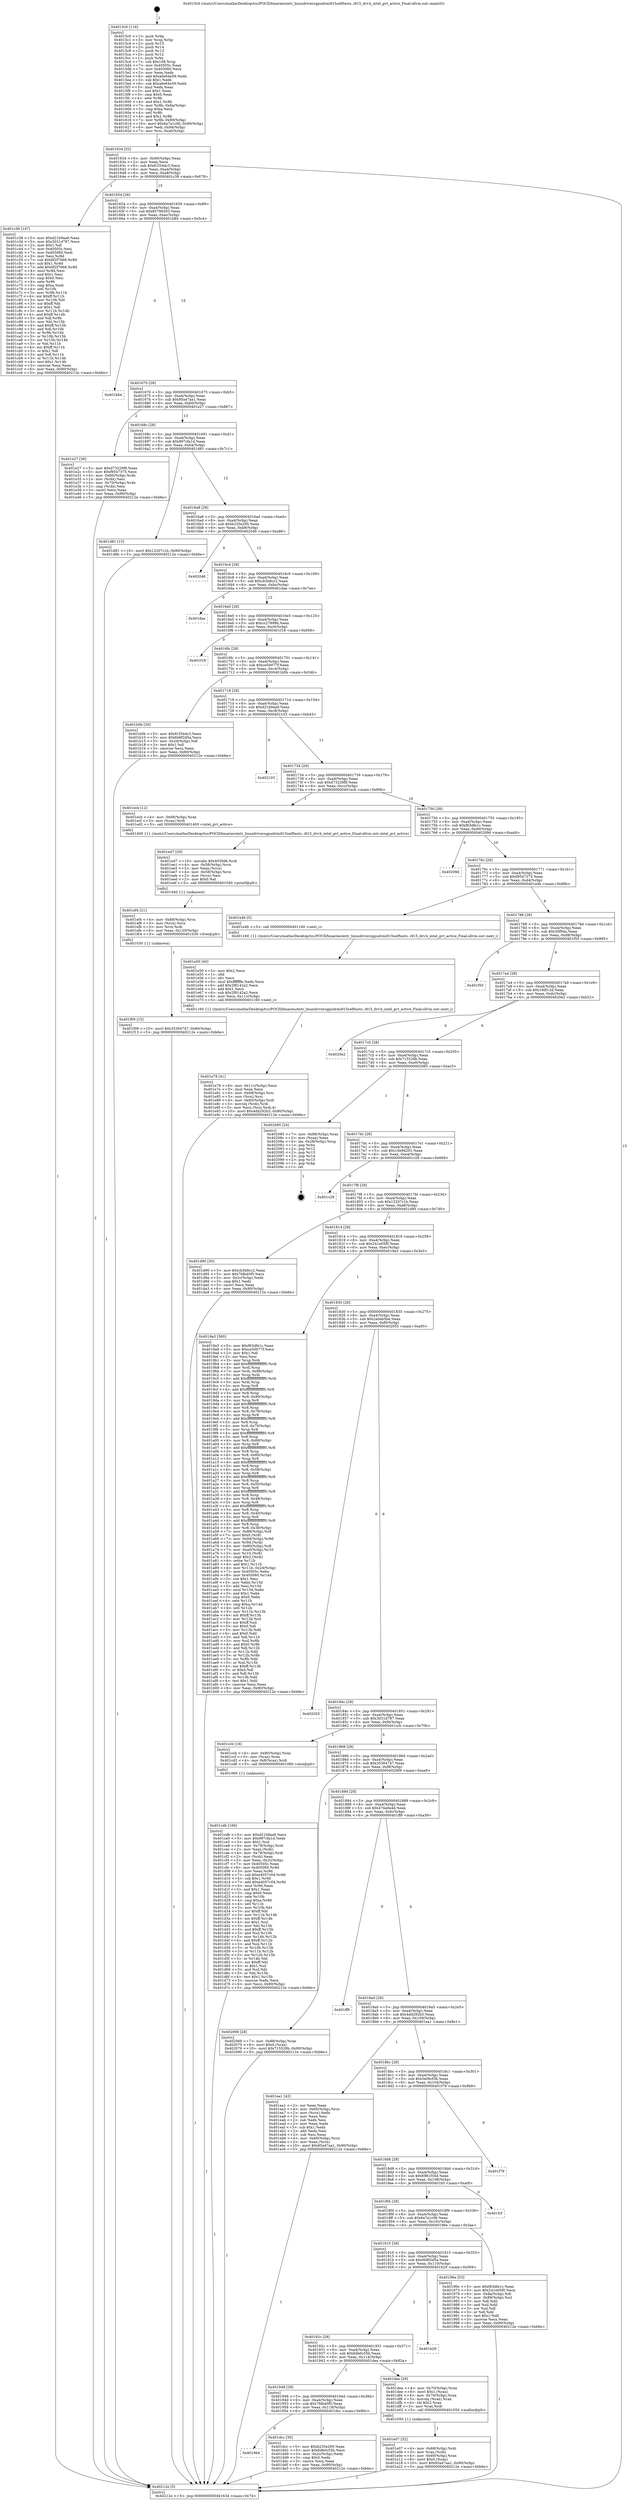 digraph "0x4015c0" {
  label = "0x4015c0 (/mnt/c/Users/mathe/Desktop/tcc/POCII/binaries/extr_linuxdriversgpudrmi915selftests..i915_drv.h_intel_gvt_active_Final-ollvm.out::main(0))"
  labelloc = "t"
  node[shape=record]

  Entry [label="",width=0.3,height=0.3,shape=circle,fillcolor=black,style=filled]
  "0x401634" [label="{
     0x401634 [32]\l
     | [instrs]\l
     &nbsp;&nbsp;0x401634 \<+6\>: mov -0x90(%rbp),%eax\l
     &nbsp;&nbsp;0x40163a \<+2\>: mov %eax,%ecx\l
     &nbsp;&nbsp;0x40163c \<+6\>: sub $0x81f34dc3,%ecx\l
     &nbsp;&nbsp;0x401642 \<+6\>: mov %eax,-0xa4(%rbp)\l
     &nbsp;&nbsp;0x401648 \<+6\>: mov %ecx,-0xa8(%rbp)\l
     &nbsp;&nbsp;0x40164e \<+6\>: je 0000000000401c38 \<main+0x678\>\l
  }"]
  "0x401c38" [label="{
     0x401c38 [147]\l
     | [instrs]\l
     &nbsp;&nbsp;0x401c38 \<+5\>: mov $0xd21b9aa9,%eax\l
     &nbsp;&nbsp;0x401c3d \<+5\>: mov $0x3031d787,%ecx\l
     &nbsp;&nbsp;0x401c42 \<+2\>: mov $0x1,%dl\l
     &nbsp;&nbsp;0x401c44 \<+7\>: mov 0x40505c,%esi\l
     &nbsp;&nbsp;0x401c4b \<+7\>: mov 0x405060,%edi\l
     &nbsp;&nbsp;0x401c52 \<+3\>: mov %esi,%r8d\l
     &nbsp;&nbsp;0x401c55 \<+7\>: sub $0x6f2f7668,%r8d\l
     &nbsp;&nbsp;0x401c5c \<+4\>: sub $0x1,%r8d\l
     &nbsp;&nbsp;0x401c60 \<+7\>: add $0x6f2f7668,%r8d\l
     &nbsp;&nbsp;0x401c67 \<+4\>: imul %r8d,%esi\l
     &nbsp;&nbsp;0x401c6b \<+3\>: and $0x1,%esi\l
     &nbsp;&nbsp;0x401c6e \<+3\>: cmp $0x0,%esi\l
     &nbsp;&nbsp;0x401c71 \<+4\>: sete %r9b\l
     &nbsp;&nbsp;0x401c75 \<+3\>: cmp $0xa,%edi\l
     &nbsp;&nbsp;0x401c78 \<+4\>: setl %r10b\l
     &nbsp;&nbsp;0x401c7c \<+3\>: mov %r9b,%r11b\l
     &nbsp;&nbsp;0x401c7f \<+4\>: xor $0xff,%r11b\l
     &nbsp;&nbsp;0x401c83 \<+3\>: mov %r10b,%bl\l
     &nbsp;&nbsp;0x401c86 \<+3\>: xor $0xff,%bl\l
     &nbsp;&nbsp;0x401c89 \<+3\>: xor $0x1,%dl\l
     &nbsp;&nbsp;0x401c8c \<+3\>: mov %r11b,%r14b\l
     &nbsp;&nbsp;0x401c8f \<+4\>: and $0xff,%r14b\l
     &nbsp;&nbsp;0x401c93 \<+3\>: and %dl,%r9b\l
     &nbsp;&nbsp;0x401c96 \<+3\>: mov %bl,%r15b\l
     &nbsp;&nbsp;0x401c99 \<+4\>: and $0xff,%r15b\l
     &nbsp;&nbsp;0x401c9d \<+3\>: and %dl,%r10b\l
     &nbsp;&nbsp;0x401ca0 \<+3\>: or %r9b,%r14b\l
     &nbsp;&nbsp;0x401ca3 \<+3\>: or %r10b,%r15b\l
     &nbsp;&nbsp;0x401ca6 \<+3\>: xor %r15b,%r14b\l
     &nbsp;&nbsp;0x401ca9 \<+3\>: or %bl,%r11b\l
     &nbsp;&nbsp;0x401cac \<+4\>: xor $0xff,%r11b\l
     &nbsp;&nbsp;0x401cb0 \<+3\>: or $0x1,%dl\l
     &nbsp;&nbsp;0x401cb3 \<+3\>: and %dl,%r11b\l
     &nbsp;&nbsp;0x401cb6 \<+3\>: or %r11b,%r14b\l
     &nbsp;&nbsp;0x401cb9 \<+4\>: test $0x1,%r14b\l
     &nbsp;&nbsp;0x401cbd \<+3\>: cmovne %ecx,%eax\l
     &nbsp;&nbsp;0x401cc0 \<+6\>: mov %eax,-0x90(%rbp)\l
     &nbsp;&nbsp;0x401cc6 \<+5\>: jmp 000000000040212e \<main+0xb6e\>\l
  }"]
  "0x401654" [label="{
     0x401654 [28]\l
     | [instrs]\l
     &nbsp;&nbsp;0x401654 \<+5\>: jmp 0000000000401659 \<main+0x99\>\l
     &nbsp;&nbsp;0x401659 \<+6\>: mov -0xa4(%rbp),%eax\l
     &nbsp;&nbsp;0x40165f \<+5\>: sub $0x85799303,%eax\l
     &nbsp;&nbsp;0x401664 \<+6\>: mov %eax,-0xac(%rbp)\l
     &nbsp;&nbsp;0x40166a \<+6\>: je 0000000000401b84 \<main+0x5c4\>\l
  }"]
  Exit [label="",width=0.3,height=0.3,shape=circle,fillcolor=black,style=filled,peripheries=2]
  "0x401b84" [label="{
     0x401b84\l
  }", style=dashed]
  "0x401670" [label="{
     0x401670 [28]\l
     | [instrs]\l
     &nbsp;&nbsp;0x401670 \<+5\>: jmp 0000000000401675 \<main+0xb5\>\l
     &nbsp;&nbsp;0x401675 \<+6\>: mov -0xa4(%rbp),%eax\l
     &nbsp;&nbsp;0x40167b \<+5\>: sub $0x95a47aa1,%eax\l
     &nbsp;&nbsp;0x401680 \<+6\>: mov %eax,-0xb0(%rbp)\l
     &nbsp;&nbsp;0x401686 \<+6\>: je 0000000000401e27 \<main+0x867\>\l
  }"]
  "0x401f09" [label="{
     0x401f09 [15]\l
     | [instrs]\l
     &nbsp;&nbsp;0x401f09 \<+10\>: movl $0x35364747,-0x90(%rbp)\l
     &nbsp;&nbsp;0x401f13 \<+5\>: jmp 000000000040212e \<main+0xb6e\>\l
  }"]
  "0x401e27" [label="{
     0x401e27 [36]\l
     | [instrs]\l
     &nbsp;&nbsp;0x401e27 \<+5\>: mov $0xd73229f8,%eax\l
     &nbsp;&nbsp;0x401e2c \<+5\>: mov $0xf9547375,%ecx\l
     &nbsp;&nbsp;0x401e31 \<+4\>: mov -0x60(%rbp),%rdx\l
     &nbsp;&nbsp;0x401e35 \<+2\>: mov (%rdx),%esi\l
     &nbsp;&nbsp;0x401e37 \<+4\>: mov -0x70(%rbp),%rdx\l
     &nbsp;&nbsp;0x401e3b \<+2\>: cmp (%rdx),%esi\l
     &nbsp;&nbsp;0x401e3d \<+3\>: cmovl %ecx,%eax\l
     &nbsp;&nbsp;0x401e40 \<+6\>: mov %eax,-0x90(%rbp)\l
     &nbsp;&nbsp;0x401e46 \<+5\>: jmp 000000000040212e \<main+0xb6e\>\l
  }"]
  "0x40168c" [label="{
     0x40168c [28]\l
     | [instrs]\l
     &nbsp;&nbsp;0x40168c \<+5\>: jmp 0000000000401691 \<main+0xd1\>\l
     &nbsp;&nbsp;0x401691 \<+6\>: mov -0xa4(%rbp),%eax\l
     &nbsp;&nbsp;0x401697 \<+5\>: sub $0x997cfa1d,%eax\l
     &nbsp;&nbsp;0x40169c \<+6\>: mov %eax,-0xb4(%rbp)\l
     &nbsp;&nbsp;0x4016a2 \<+6\>: je 0000000000401d81 \<main+0x7c1\>\l
  }"]
  "0x401ef4" [label="{
     0x401ef4 [21]\l
     | [instrs]\l
     &nbsp;&nbsp;0x401ef4 \<+4\>: mov -0x68(%rbp),%rcx\l
     &nbsp;&nbsp;0x401ef8 \<+3\>: mov (%rcx),%rcx\l
     &nbsp;&nbsp;0x401efb \<+3\>: mov %rcx,%rdi\l
     &nbsp;&nbsp;0x401efe \<+6\>: mov %eax,-0x120(%rbp)\l
     &nbsp;&nbsp;0x401f04 \<+5\>: call 0000000000401030 \<free@plt\>\l
     | [calls]\l
     &nbsp;&nbsp;0x401030 \{1\} (unknown)\l
  }"]
  "0x401d81" [label="{
     0x401d81 [15]\l
     | [instrs]\l
     &nbsp;&nbsp;0x401d81 \<+10\>: movl $0x12207c1b,-0x90(%rbp)\l
     &nbsp;&nbsp;0x401d8b \<+5\>: jmp 000000000040212e \<main+0xb6e\>\l
  }"]
  "0x4016a8" [label="{
     0x4016a8 [28]\l
     | [instrs]\l
     &nbsp;&nbsp;0x4016a8 \<+5\>: jmp 00000000004016ad \<main+0xed\>\l
     &nbsp;&nbsp;0x4016ad \<+6\>: mov -0xa4(%rbp),%eax\l
     &nbsp;&nbsp;0x4016b3 \<+5\>: sub $0xb235e295,%eax\l
     &nbsp;&nbsp;0x4016b8 \<+6\>: mov %eax,-0xb8(%rbp)\l
     &nbsp;&nbsp;0x4016be \<+6\>: je 0000000000402046 \<main+0xa86\>\l
  }"]
  "0x401ed7" [label="{
     0x401ed7 [29]\l
     | [instrs]\l
     &nbsp;&nbsp;0x401ed7 \<+10\>: movabs $0x4030d6,%rdi\l
     &nbsp;&nbsp;0x401ee1 \<+4\>: mov -0x58(%rbp),%rcx\l
     &nbsp;&nbsp;0x401ee5 \<+2\>: mov %eax,(%rcx)\l
     &nbsp;&nbsp;0x401ee7 \<+4\>: mov -0x58(%rbp),%rcx\l
     &nbsp;&nbsp;0x401eeb \<+2\>: mov (%rcx),%esi\l
     &nbsp;&nbsp;0x401eed \<+2\>: mov $0x0,%al\l
     &nbsp;&nbsp;0x401eef \<+5\>: call 0000000000401040 \<printf@plt\>\l
     | [calls]\l
     &nbsp;&nbsp;0x401040 \{1\} (unknown)\l
  }"]
  "0x402046" [label="{
     0x402046\l
  }", style=dashed]
  "0x4016c4" [label="{
     0x4016c4 [28]\l
     | [instrs]\l
     &nbsp;&nbsp;0x4016c4 \<+5\>: jmp 00000000004016c9 \<main+0x109\>\l
     &nbsp;&nbsp;0x4016c9 \<+6\>: mov -0xa4(%rbp),%eax\l
     &nbsp;&nbsp;0x4016cf \<+5\>: sub $0xcb3b8cc2,%eax\l
     &nbsp;&nbsp;0x4016d4 \<+6\>: mov %eax,-0xbc(%rbp)\l
     &nbsp;&nbsp;0x4016da \<+6\>: je 0000000000401dae \<main+0x7ee\>\l
  }"]
  "0x401e78" [label="{
     0x401e78 [41]\l
     | [instrs]\l
     &nbsp;&nbsp;0x401e78 \<+6\>: mov -0x11c(%rbp),%ecx\l
     &nbsp;&nbsp;0x401e7e \<+3\>: imul %eax,%ecx\l
     &nbsp;&nbsp;0x401e81 \<+4\>: mov -0x68(%rbp),%rsi\l
     &nbsp;&nbsp;0x401e85 \<+3\>: mov (%rsi),%rsi\l
     &nbsp;&nbsp;0x401e88 \<+4\>: mov -0x60(%rbp),%rdi\l
     &nbsp;&nbsp;0x401e8c \<+3\>: movslq (%rdi),%rdi\l
     &nbsp;&nbsp;0x401e8f \<+3\>: mov %ecx,(%rsi,%rdi,4)\l
     &nbsp;&nbsp;0x401e92 \<+10\>: movl $0x4dd292b3,-0x90(%rbp)\l
     &nbsp;&nbsp;0x401e9c \<+5\>: jmp 000000000040212e \<main+0xb6e\>\l
  }"]
  "0x401dae" [label="{
     0x401dae\l
  }", style=dashed]
  "0x4016e0" [label="{
     0x4016e0 [28]\l
     | [instrs]\l
     &nbsp;&nbsp;0x4016e0 \<+5\>: jmp 00000000004016e5 \<main+0x125\>\l
     &nbsp;&nbsp;0x4016e5 \<+6\>: mov -0xa4(%rbp),%eax\l
     &nbsp;&nbsp;0x4016eb \<+5\>: sub $0xcc27899b,%eax\l
     &nbsp;&nbsp;0x4016f0 \<+6\>: mov %eax,-0xc0(%rbp)\l
     &nbsp;&nbsp;0x4016f6 \<+6\>: je 0000000000401f18 \<main+0x958\>\l
  }"]
  "0x401e50" [label="{
     0x401e50 [40]\l
     | [instrs]\l
     &nbsp;&nbsp;0x401e50 \<+5\>: mov $0x2,%ecx\l
     &nbsp;&nbsp;0x401e55 \<+1\>: cltd\l
     &nbsp;&nbsp;0x401e56 \<+2\>: idiv %ecx\l
     &nbsp;&nbsp;0x401e58 \<+6\>: imul $0xfffffffe,%edx,%ecx\l
     &nbsp;&nbsp;0x401e5e \<+6\>: add $0x2f8142a2,%ecx\l
     &nbsp;&nbsp;0x401e64 \<+3\>: add $0x1,%ecx\l
     &nbsp;&nbsp;0x401e67 \<+6\>: sub $0x2f8142a2,%ecx\l
     &nbsp;&nbsp;0x401e6d \<+6\>: mov %ecx,-0x11c(%rbp)\l
     &nbsp;&nbsp;0x401e73 \<+5\>: call 0000000000401160 \<next_i\>\l
     | [calls]\l
     &nbsp;&nbsp;0x401160 \{1\} (/mnt/c/Users/mathe/Desktop/tcc/POCII/binaries/extr_linuxdriversgpudrmi915selftests..i915_drv.h_intel_gvt_active_Final-ollvm.out::next_i)\l
  }"]
  "0x401f18" [label="{
     0x401f18\l
  }", style=dashed]
  "0x4016fc" [label="{
     0x4016fc [28]\l
     | [instrs]\l
     &nbsp;&nbsp;0x4016fc \<+5\>: jmp 0000000000401701 \<main+0x141\>\l
     &nbsp;&nbsp;0x401701 \<+6\>: mov -0xa4(%rbp),%eax\l
     &nbsp;&nbsp;0x401707 \<+5\>: sub $0xce50077f,%eax\l
     &nbsp;&nbsp;0x40170c \<+6\>: mov %eax,-0xc4(%rbp)\l
     &nbsp;&nbsp;0x401712 \<+6\>: je 0000000000401b0b \<main+0x54b\>\l
  }"]
  "0x401e07" [label="{
     0x401e07 [32]\l
     | [instrs]\l
     &nbsp;&nbsp;0x401e07 \<+4\>: mov -0x68(%rbp),%rdi\l
     &nbsp;&nbsp;0x401e0b \<+3\>: mov %rax,(%rdi)\l
     &nbsp;&nbsp;0x401e0e \<+4\>: mov -0x60(%rbp),%rax\l
     &nbsp;&nbsp;0x401e12 \<+6\>: movl $0x0,(%rax)\l
     &nbsp;&nbsp;0x401e18 \<+10\>: movl $0x95a47aa1,-0x90(%rbp)\l
     &nbsp;&nbsp;0x401e22 \<+5\>: jmp 000000000040212e \<main+0xb6e\>\l
  }"]
  "0x401b0b" [label="{
     0x401b0b [30]\l
     | [instrs]\l
     &nbsp;&nbsp;0x401b0b \<+5\>: mov $0x81f34dc3,%eax\l
     &nbsp;&nbsp;0x401b10 \<+5\>: mov $0x6b8f2d5a,%ecx\l
     &nbsp;&nbsp;0x401b15 \<+3\>: mov -0x2d(%rbp),%dl\l
     &nbsp;&nbsp;0x401b18 \<+3\>: test $0x1,%dl\l
     &nbsp;&nbsp;0x401b1b \<+3\>: cmovne %ecx,%eax\l
     &nbsp;&nbsp;0x401b1e \<+6\>: mov %eax,-0x90(%rbp)\l
     &nbsp;&nbsp;0x401b24 \<+5\>: jmp 000000000040212e \<main+0xb6e\>\l
  }"]
  "0x401718" [label="{
     0x401718 [28]\l
     | [instrs]\l
     &nbsp;&nbsp;0x401718 \<+5\>: jmp 000000000040171d \<main+0x15d\>\l
     &nbsp;&nbsp;0x40171d \<+6\>: mov -0xa4(%rbp),%eax\l
     &nbsp;&nbsp;0x401723 \<+5\>: sub $0xd21b9aa9,%eax\l
     &nbsp;&nbsp;0x401728 \<+6\>: mov %eax,-0xc8(%rbp)\l
     &nbsp;&nbsp;0x40172e \<+6\>: je 0000000000402103 \<main+0xb43\>\l
  }"]
  "0x401964" [label="{
     0x401964\l
  }", style=dashed]
  "0x402103" [label="{
     0x402103\l
  }", style=dashed]
  "0x401734" [label="{
     0x401734 [28]\l
     | [instrs]\l
     &nbsp;&nbsp;0x401734 \<+5\>: jmp 0000000000401739 \<main+0x179\>\l
     &nbsp;&nbsp;0x401739 \<+6\>: mov -0xa4(%rbp),%eax\l
     &nbsp;&nbsp;0x40173f \<+5\>: sub $0xd73229f8,%eax\l
     &nbsp;&nbsp;0x401744 \<+6\>: mov %eax,-0xcc(%rbp)\l
     &nbsp;&nbsp;0x40174a \<+6\>: je 0000000000401ecb \<main+0x90b\>\l
  }"]
  "0x401dcc" [label="{
     0x401dcc [30]\l
     | [instrs]\l
     &nbsp;&nbsp;0x401dcc \<+5\>: mov $0xb235e295,%eax\l
     &nbsp;&nbsp;0x401dd1 \<+5\>: mov $0x6db0c55b,%ecx\l
     &nbsp;&nbsp;0x401dd6 \<+3\>: mov -0x2c(%rbp),%edx\l
     &nbsp;&nbsp;0x401dd9 \<+3\>: cmp $0x0,%edx\l
     &nbsp;&nbsp;0x401ddc \<+3\>: cmove %ecx,%eax\l
     &nbsp;&nbsp;0x401ddf \<+6\>: mov %eax,-0x90(%rbp)\l
     &nbsp;&nbsp;0x401de5 \<+5\>: jmp 000000000040212e \<main+0xb6e\>\l
  }"]
  "0x401ecb" [label="{
     0x401ecb [12]\l
     | [instrs]\l
     &nbsp;&nbsp;0x401ecb \<+4\>: mov -0x68(%rbp),%rax\l
     &nbsp;&nbsp;0x401ecf \<+3\>: mov (%rax),%rdi\l
     &nbsp;&nbsp;0x401ed2 \<+5\>: call 0000000000401400 \<intel_gvt_active\>\l
     | [calls]\l
     &nbsp;&nbsp;0x401400 \{1\} (/mnt/c/Users/mathe/Desktop/tcc/POCII/binaries/extr_linuxdriversgpudrmi915selftests..i915_drv.h_intel_gvt_active_Final-ollvm.out::intel_gvt_active)\l
  }"]
  "0x401750" [label="{
     0x401750 [28]\l
     | [instrs]\l
     &nbsp;&nbsp;0x401750 \<+5\>: jmp 0000000000401755 \<main+0x195\>\l
     &nbsp;&nbsp;0x401755 \<+6\>: mov -0xa4(%rbp),%eax\l
     &nbsp;&nbsp;0x40175b \<+5\>: sub $0xf63dfe1c,%eax\l
     &nbsp;&nbsp;0x401760 \<+6\>: mov %eax,-0xd0(%rbp)\l
     &nbsp;&nbsp;0x401766 \<+6\>: je 000000000040209d \<main+0xadd\>\l
  }"]
  "0x401948" [label="{
     0x401948 [28]\l
     | [instrs]\l
     &nbsp;&nbsp;0x401948 \<+5\>: jmp 000000000040194d \<main+0x38d\>\l
     &nbsp;&nbsp;0x40194d \<+6\>: mov -0xa4(%rbp),%eax\l
     &nbsp;&nbsp;0x401953 \<+5\>: sub $0x7fdb40f5,%eax\l
     &nbsp;&nbsp;0x401958 \<+6\>: mov %eax,-0x118(%rbp)\l
     &nbsp;&nbsp;0x40195e \<+6\>: je 0000000000401dcc \<main+0x80c\>\l
  }"]
  "0x40209d" [label="{
     0x40209d\l
  }", style=dashed]
  "0x40176c" [label="{
     0x40176c [28]\l
     | [instrs]\l
     &nbsp;&nbsp;0x40176c \<+5\>: jmp 0000000000401771 \<main+0x1b1\>\l
     &nbsp;&nbsp;0x401771 \<+6\>: mov -0xa4(%rbp),%eax\l
     &nbsp;&nbsp;0x401777 \<+5\>: sub $0xf9547375,%eax\l
     &nbsp;&nbsp;0x40177c \<+6\>: mov %eax,-0xd4(%rbp)\l
     &nbsp;&nbsp;0x401782 \<+6\>: je 0000000000401e4b \<main+0x88b\>\l
  }"]
  "0x401dea" [label="{
     0x401dea [29]\l
     | [instrs]\l
     &nbsp;&nbsp;0x401dea \<+4\>: mov -0x70(%rbp),%rax\l
     &nbsp;&nbsp;0x401dee \<+6\>: movl $0x1,(%rax)\l
     &nbsp;&nbsp;0x401df4 \<+4\>: mov -0x70(%rbp),%rax\l
     &nbsp;&nbsp;0x401df8 \<+3\>: movslq (%rax),%rax\l
     &nbsp;&nbsp;0x401dfb \<+4\>: shl $0x2,%rax\l
     &nbsp;&nbsp;0x401dff \<+3\>: mov %rax,%rdi\l
     &nbsp;&nbsp;0x401e02 \<+5\>: call 0000000000401050 \<malloc@plt\>\l
     | [calls]\l
     &nbsp;&nbsp;0x401050 \{1\} (unknown)\l
  }"]
  "0x401e4b" [label="{
     0x401e4b [5]\l
     | [instrs]\l
     &nbsp;&nbsp;0x401e4b \<+5\>: call 0000000000401160 \<next_i\>\l
     | [calls]\l
     &nbsp;&nbsp;0x401160 \{1\} (/mnt/c/Users/mathe/Desktop/tcc/POCII/binaries/extr_linuxdriversgpudrmi915selftests..i915_drv.h_intel_gvt_active_Final-ollvm.out::next_i)\l
  }"]
  "0x401788" [label="{
     0x401788 [28]\l
     | [instrs]\l
     &nbsp;&nbsp;0x401788 \<+5\>: jmp 000000000040178d \<main+0x1cd\>\l
     &nbsp;&nbsp;0x40178d \<+6\>: mov -0xa4(%rbp),%eax\l
     &nbsp;&nbsp;0x401793 \<+5\>: sub $0x30f94a,%eax\l
     &nbsp;&nbsp;0x401798 \<+6\>: mov %eax,-0xd8(%rbp)\l
     &nbsp;&nbsp;0x40179e \<+6\>: je 0000000000401f55 \<main+0x995\>\l
  }"]
  "0x40192c" [label="{
     0x40192c [28]\l
     | [instrs]\l
     &nbsp;&nbsp;0x40192c \<+5\>: jmp 0000000000401931 \<main+0x371\>\l
     &nbsp;&nbsp;0x401931 \<+6\>: mov -0xa4(%rbp),%eax\l
     &nbsp;&nbsp;0x401937 \<+5\>: sub $0x6db0c55b,%eax\l
     &nbsp;&nbsp;0x40193c \<+6\>: mov %eax,-0x114(%rbp)\l
     &nbsp;&nbsp;0x401942 \<+6\>: je 0000000000401dea \<main+0x82a\>\l
  }"]
  "0x401f55" [label="{
     0x401f55\l
  }", style=dashed]
  "0x4017a4" [label="{
     0x4017a4 [28]\l
     | [instrs]\l
     &nbsp;&nbsp;0x4017a4 \<+5\>: jmp 00000000004017a9 \<main+0x1e9\>\l
     &nbsp;&nbsp;0x4017a9 \<+6\>: mov -0xa4(%rbp),%eax\l
     &nbsp;&nbsp;0x4017af \<+5\>: sub $0x19df12d,%eax\l
     &nbsp;&nbsp;0x4017b4 \<+6\>: mov %eax,-0xdc(%rbp)\l
     &nbsp;&nbsp;0x4017ba \<+6\>: je 00000000004020e2 \<main+0xb22\>\l
  }"]
  "0x401b29" [label="{
     0x401b29\l
  }", style=dashed]
  "0x4020e2" [label="{
     0x4020e2\l
  }", style=dashed]
  "0x4017c0" [label="{
     0x4017c0 [28]\l
     | [instrs]\l
     &nbsp;&nbsp;0x4017c0 \<+5\>: jmp 00000000004017c5 \<main+0x205\>\l
     &nbsp;&nbsp;0x4017c5 \<+6\>: mov -0xa4(%rbp),%eax\l
     &nbsp;&nbsp;0x4017cb \<+5\>: sub $0x715528b,%eax\l
     &nbsp;&nbsp;0x4017d0 \<+6\>: mov %eax,-0xe0(%rbp)\l
     &nbsp;&nbsp;0x4017d6 \<+6\>: je 0000000000402085 \<main+0xac5\>\l
  }"]
  "0x401cdb" [label="{
     0x401cdb [166]\l
     | [instrs]\l
     &nbsp;&nbsp;0x401cdb \<+5\>: mov $0xd21b9aa9,%ecx\l
     &nbsp;&nbsp;0x401ce0 \<+5\>: mov $0x997cfa1d,%edx\l
     &nbsp;&nbsp;0x401ce5 \<+3\>: mov $0x1,%sil\l
     &nbsp;&nbsp;0x401ce8 \<+4\>: mov -0x78(%rbp),%rdi\l
     &nbsp;&nbsp;0x401cec \<+2\>: mov %eax,(%rdi)\l
     &nbsp;&nbsp;0x401cee \<+4\>: mov -0x78(%rbp),%rdi\l
     &nbsp;&nbsp;0x401cf2 \<+2\>: mov (%rdi),%eax\l
     &nbsp;&nbsp;0x401cf4 \<+3\>: mov %eax,-0x2c(%rbp)\l
     &nbsp;&nbsp;0x401cf7 \<+7\>: mov 0x40505c,%eax\l
     &nbsp;&nbsp;0x401cfe \<+8\>: mov 0x405060,%r8d\l
     &nbsp;&nbsp;0x401d06 \<+3\>: mov %eax,%r9d\l
     &nbsp;&nbsp;0x401d09 \<+7\>: sub $0xe4057c04,%r9d\l
     &nbsp;&nbsp;0x401d10 \<+4\>: sub $0x1,%r9d\l
     &nbsp;&nbsp;0x401d14 \<+7\>: add $0xe4057c04,%r9d\l
     &nbsp;&nbsp;0x401d1b \<+4\>: imul %r9d,%eax\l
     &nbsp;&nbsp;0x401d1f \<+3\>: and $0x1,%eax\l
     &nbsp;&nbsp;0x401d22 \<+3\>: cmp $0x0,%eax\l
     &nbsp;&nbsp;0x401d25 \<+4\>: sete %r10b\l
     &nbsp;&nbsp;0x401d29 \<+4\>: cmp $0xa,%r8d\l
     &nbsp;&nbsp;0x401d2d \<+4\>: setl %r11b\l
     &nbsp;&nbsp;0x401d31 \<+3\>: mov %r10b,%bl\l
     &nbsp;&nbsp;0x401d34 \<+3\>: xor $0xff,%bl\l
     &nbsp;&nbsp;0x401d37 \<+3\>: mov %r11b,%r14b\l
     &nbsp;&nbsp;0x401d3a \<+4\>: xor $0xff,%r14b\l
     &nbsp;&nbsp;0x401d3e \<+4\>: xor $0x1,%sil\l
     &nbsp;&nbsp;0x401d42 \<+3\>: mov %bl,%r15b\l
     &nbsp;&nbsp;0x401d45 \<+4\>: and $0xff,%r15b\l
     &nbsp;&nbsp;0x401d49 \<+3\>: and %sil,%r10b\l
     &nbsp;&nbsp;0x401d4c \<+3\>: mov %r14b,%r12b\l
     &nbsp;&nbsp;0x401d4f \<+4\>: and $0xff,%r12b\l
     &nbsp;&nbsp;0x401d53 \<+3\>: and %sil,%r11b\l
     &nbsp;&nbsp;0x401d56 \<+3\>: or %r10b,%r15b\l
     &nbsp;&nbsp;0x401d59 \<+3\>: or %r11b,%r12b\l
     &nbsp;&nbsp;0x401d5c \<+3\>: xor %r12b,%r15b\l
     &nbsp;&nbsp;0x401d5f \<+3\>: or %r14b,%bl\l
     &nbsp;&nbsp;0x401d62 \<+3\>: xor $0xff,%bl\l
     &nbsp;&nbsp;0x401d65 \<+4\>: or $0x1,%sil\l
     &nbsp;&nbsp;0x401d69 \<+3\>: and %sil,%bl\l
     &nbsp;&nbsp;0x401d6c \<+3\>: or %bl,%r15b\l
     &nbsp;&nbsp;0x401d6f \<+4\>: test $0x1,%r15b\l
     &nbsp;&nbsp;0x401d73 \<+3\>: cmovne %edx,%ecx\l
     &nbsp;&nbsp;0x401d76 \<+6\>: mov %ecx,-0x90(%rbp)\l
     &nbsp;&nbsp;0x401d7c \<+5\>: jmp 000000000040212e \<main+0xb6e\>\l
  }"]
  "0x402085" [label="{
     0x402085 [24]\l
     | [instrs]\l
     &nbsp;&nbsp;0x402085 \<+7\>: mov -0x88(%rbp),%rax\l
     &nbsp;&nbsp;0x40208c \<+2\>: mov (%rax),%eax\l
     &nbsp;&nbsp;0x40208e \<+4\>: lea -0x28(%rbp),%rsp\l
     &nbsp;&nbsp;0x402092 \<+1\>: pop %rbx\l
     &nbsp;&nbsp;0x402093 \<+2\>: pop %r12\l
     &nbsp;&nbsp;0x402095 \<+2\>: pop %r13\l
     &nbsp;&nbsp;0x402097 \<+2\>: pop %r14\l
     &nbsp;&nbsp;0x402099 \<+2\>: pop %r15\l
     &nbsp;&nbsp;0x40209b \<+1\>: pop %rbp\l
     &nbsp;&nbsp;0x40209c \<+1\>: ret\l
  }"]
  "0x4017dc" [label="{
     0x4017dc [28]\l
     | [instrs]\l
     &nbsp;&nbsp;0x4017dc \<+5\>: jmp 00000000004017e1 \<main+0x221\>\l
     &nbsp;&nbsp;0x4017e1 \<+6\>: mov -0xa4(%rbp),%eax\l
     &nbsp;&nbsp;0x4017e7 \<+5\>: sub $0x10e9d201,%eax\l
     &nbsp;&nbsp;0x4017ec \<+6\>: mov %eax,-0xe4(%rbp)\l
     &nbsp;&nbsp;0x4017f2 \<+6\>: je 0000000000401c29 \<main+0x669\>\l
  }"]
  "0x4015c0" [label="{
     0x4015c0 [116]\l
     | [instrs]\l
     &nbsp;&nbsp;0x4015c0 \<+1\>: push %rbp\l
     &nbsp;&nbsp;0x4015c1 \<+3\>: mov %rsp,%rbp\l
     &nbsp;&nbsp;0x4015c4 \<+2\>: push %r15\l
     &nbsp;&nbsp;0x4015c6 \<+2\>: push %r14\l
     &nbsp;&nbsp;0x4015c8 \<+2\>: push %r13\l
     &nbsp;&nbsp;0x4015ca \<+2\>: push %r12\l
     &nbsp;&nbsp;0x4015cc \<+1\>: push %rbx\l
     &nbsp;&nbsp;0x4015cd \<+7\>: sub $0x108,%rsp\l
     &nbsp;&nbsp;0x4015d4 \<+7\>: mov 0x40505c,%eax\l
     &nbsp;&nbsp;0x4015db \<+7\>: mov 0x405060,%ecx\l
     &nbsp;&nbsp;0x4015e2 \<+2\>: mov %eax,%edx\l
     &nbsp;&nbsp;0x4015e4 \<+6\>: add $0xa6e64e59,%edx\l
     &nbsp;&nbsp;0x4015ea \<+3\>: sub $0x1,%edx\l
     &nbsp;&nbsp;0x4015ed \<+6\>: sub $0xa6e64e59,%edx\l
     &nbsp;&nbsp;0x4015f3 \<+3\>: imul %edx,%eax\l
     &nbsp;&nbsp;0x4015f6 \<+3\>: and $0x1,%eax\l
     &nbsp;&nbsp;0x4015f9 \<+3\>: cmp $0x0,%eax\l
     &nbsp;&nbsp;0x4015fc \<+4\>: sete %r8b\l
     &nbsp;&nbsp;0x401600 \<+4\>: and $0x1,%r8b\l
     &nbsp;&nbsp;0x401604 \<+7\>: mov %r8b,-0x8a(%rbp)\l
     &nbsp;&nbsp;0x40160b \<+3\>: cmp $0xa,%ecx\l
     &nbsp;&nbsp;0x40160e \<+4\>: setl %r8b\l
     &nbsp;&nbsp;0x401612 \<+4\>: and $0x1,%r8b\l
     &nbsp;&nbsp;0x401616 \<+7\>: mov %r8b,-0x89(%rbp)\l
     &nbsp;&nbsp;0x40161d \<+10\>: movl $0x6a7a1c06,-0x90(%rbp)\l
     &nbsp;&nbsp;0x401627 \<+6\>: mov %edi,-0x94(%rbp)\l
     &nbsp;&nbsp;0x40162d \<+7\>: mov %rsi,-0xa0(%rbp)\l
  }"]
  "0x401c29" [label="{
     0x401c29\l
  }", style=dashed]
  "0x4017f8" [label="{
     0x4017f8 [28]\l
     | [instrs]\l
     &nbsp;&nbsp;0x4017f8 \<+5\>: jmp 00000000004017fd \<main+0x23d\>\l
     &nbsp;&nbsp;0x4017fd \<+6\>: mov -0xa4(%rbp),%eax\l
     &nbsp;&nbsp;0x401803 \<+5\>: sub $0x12207c1b,%eax\l
     &nbsp;&nbsp;0x401808 \<+6\>: mov %eax,-0xe8(%rbp)\l
     &nbsp;&nbsp;0x40180e \<+6\>: je 0000000000401d90 \<main+0x7d0\>\l
  }"]
  "0x40212e" [label="{
     0x40212e [5]\l
     | [instrs]\l
     &nbsp;&nbsp;0x40212e \<+5\>: jmp 0000000000401634 \<main+0x74\>\l
  }"]
  "0x401d90" [label="{
     0x401d90 [30]\l
     | [instrs]\l
     &nbsp;&nbsp;0x401d90 \<+5\>: mov $0xcb3b8cc2,%eax\l
     &nbsp;&nbsp;0x401d95 \<+5\>: mov $0x7fdb40f5,%ecx\l
     &nbsp;&nbsp;0x401d9a \<+3\>: mov -0x2c(%rbp),%edx\l
     &nbsp;&nbsp;0x401d9d \<+3\>: cmp $0x1,%edx\l
     &nbsp;&nbsp;0x401da0 \<+3\>: cmovl %ecx,%eax\l
     &nbsp;&nbsp;0x401da3 \<+6\>: mov %eax,-0x90(%rbp)\l
     &nbsp;&nbsp;0x401da9 \<+5\>: jmp 000000000040212e \<main+0xb6e\>\l
  }"]
  "0x401814" [label="{
     0x401814 [28]\l
     | [instrs]\l
     &nbsp;&nbsp;0x401814 \<+5\>: jmp 0000000000401819 \<main+0x259\>\l
     &nbsp;&nbsp;0x401819 \<+6\>: mov -0xa4(%rbp),%eax\l
     &nbsp;&nbsp;0x40181f \<+5\>: sub $0x241e05f0,%eax\l
     &nbsp;&nbsp;0x401824 \<+6\>: mov %eax,-0xec(%rbp)\l
     &nbsp;&nbsp;0x40182a \<+6\>: je 00000000004019a3 \<main+0x3e3\>\l
  }"]
  "0x401910" [label="{
     0x401910 [28]\l
     | [instrs]\l
     &nbsp;&nbsp;0x401910 \<+5\>: jmp 0000000000401915 \<main+0x355\>\l
     &nbsp;&nbsp;0x401915 \<+6\>: mov -0xa4(%rbp),%eax\l
     &nbsp;&nbsp;0x40191b \<+5\>: sub $0x6b8f2d5a,%eax\l
     &nbsp;&nbsp;0x401920 \<+6\>: mov %eax,-0x110(%rbp)\l
     &nbsp;&nbsp;0x401926 \<+6\>: je 0000000000401b29 \<main+0x569\>\l
  }"]
  "0x4019a3" [label="{
     0x4019a3 [360]\l
     | [instrs]\l
     &nbsp;&nbsp;0x4019a3 \<+5\>: mov $0xf63dfe1c,%eax\l
     &nbsp;&nbsp;0x4019a8 \<+5\>: mov $0xce50077f,%ecx\l
     &nbsp;&nbsp;0x4019ad \<+2\>: mov $0x1,%dl\l
     &nbsp;&nbsp;0x4019af \<+2\>: xor %esi,%esi\l
     &nbsp;&nbsp;0x4019b1 \<+3\>: mov %rsp,%rdi\l
     &nbsp;&nbsp;0x4019b4 \<+4\>: add $0xfffffffffffffff0,%rdi\l
     &nbsp;&nbsp;0x4019b8 \<+3\>: mov %rdi,%rsp\l
     &nbsp;&nbsp;0x4019bb \<+7\>: mov %rdi,-0x88(%rbp)\l
     &nbsp;&nbsp;0x4019c2 \<+3\>: mov %rsp,%rdi\l
     &nbsp;&nbsp;0x4019c5 \<+4\>: add $0xfffffffffffffff0,%rdi\l
     &nbsp;&nbsp;0x4019c9 \<+3\>: mov %rdi,%rsp\l
     &nbsp;&nbsp;0x4019cc \<+3\>: mov %rsp,%r8\l
     &nbsp;&nbsp;0x4019cf \<+4\>: add $0xfffffffffffffff0,%r8\l
     &nbsp;&nbsp;0x4019d3 \<+3\>: mov %r8,%rsp\l
     &nbsp;&nbsp;0x4019d6 \<+4\>: mov %r8,-0x80(%rbp)\l
     &nbsp;&nbsp;0x4019da \<+3\>: mov %rsp,%r8\l
     &nbsp;&nbsp;0x4019dd \<+4\>: add $0xfffffffffffffff0,%r8\l
     &nbsp;&nbsp;0x4019e1 \<+3\>: mov %r8,%rsp\l
     &nbsp;&nbsp;0x4019e4 \<+4\>: mov %r8,-0x78(%rbp)\l
     &nbsp;&nbsp;0x4019e8 \<+3\>: mov %rsp,%r8\l
     &nbsp;&nbsp;0x4019eb \<+4\>: add $0xfffffffffffffff0,%r8\l
     &nbsp;&nbsp;0x4019ef \<+3\>: mov %r8,%rsp\l
     &nbsp;&nbsp;0x4019f2 \<+4\>: mov %r8,-0x70(%rbp)\l
     &nbsp;&nbsp;0x4019f6 \<+3\>: mov %rsp,%r8\l
     &nbsp;&nbsp;0x4019f9 \<+4\>: add $0xfffffffffffffff0,%r8\l
     &nbsp;&nbsp;0x4019fd \<+3\>: mov %r8,%rsp\l
     &nbsp;&nbsp;0x401a00 \<+4\>: mov %r8,-0x68(%rbp)\l
     &nbsp;&nbsp;0x401a04 \<+3\>: mov %rsp,%r8\l
     &nbsp;&nbsp;0x401a07 \<+4\>: add $0xfffffffffffffff0,%r8\l
     &nbsp;&nbsp;0x401a0b \<+3\>: mov %r8,%rsp\l
     &nbsp;&nbsp;0x401a0e \<+4\>: mov %r8,-0x60(%rbp)\l
     &nbsp;&nbsp;0x401a12 \<+3\>: mov %rsp,%r8\l
     &nbsp;&nbsp;0x401a15 \<+4\>: add $0xfffffffffffffff0,%r8\l
     &nbsp;&nbsp;0x401a19 \<+3\>: mov %r8,%rsp\l
     &nbsp;&nbsp;0x401a1c \<+4\>: mov %r8,-0x58(%rbp)\l
     &nbsp;&nbsp;0x401a20 \<+3\>: mov %rsp,%r8\l
     &nbsp;&nbsp;0x401a23 \<+4\>: add $0xfffffffffffffff0,%r8\l
     &nbsp;&nbsp;0x401a27 \<+3\>: mov %r8,%rsp\l
     &nbsp;&nbsp;0x401a2a \<+4\>: mov %r8,-0x50(%rbp)\l
     &nbsp;&nbsp;0x401a2e \<+3\>: mov %rsp,%r8\l
     &nbsp;&nbsp;0x401a31 \<+4\>: add $0xfffffffffffffff0,%r8\l
     &nbsp;&nbsp;0x401a35 \<+3\>: mov %r8,%rsp\l
     &nbsp;&nbsp;0x401a38 \<+4\>: mov %r8,-0x48(%rbp)\l
     &nbsp;&nbsp;0x401a3c \<+3\>: mov %rsp,%r8\l
     &nbsp;&nbsp;0x401a3f \<+4\>: add $0xfffffffffffffff0,%r8\l
     &nbsp;&nbsp;0x401a43 \<+3\>: mov %r8,%rsp\l
     &nbsp;&nbsp;0x401a46 \<+4\>: mov %r8,-0x40(%rbp)\l
     &nbsp;&nbsp;0x401a4a \<+3\>: mov %rsp,%r8\l
     &nbsp;&nbsp;0x401a4d \<+4\>: add $0xfffffffffffffff0,%r8\l
     &nbsp;&nbsp;0x401a51 \<+3\>: mov %r8,%rsp\l
     &nbsp;&nbsp;0x401a54 \<+4\>: mov %r8,-0x38(%rbp)\l
     &nbsp;&nbsp;0x401a58 \<+7\>: mov -0x88(%rbp),%r8\l
     &nbsp;&nbsp;0x401a5f \<+7\>: movl $0x0,(%r8)\l
     &nbsp;&nbsp;0x401a66 \<+7\>: mov -0x94(%rbp),%r9d\l
     &nbsp;&nbsp;0x401a6d \<+3\>: mov %r9d,(%rdi)\l
     &nbsp;&nbsp;0x401a70 \<+4\>: mov -0x80(%rbp),%r8\l
     &nbsp;&nbsp;0x401a74 \<+7\>: mov -0xa0(%rbp),%r10\l
     &nbsp;&nbsp;0x401a7b \<+3\>: mov %r10,(%r8)\l
     &nbsp;&nbsp;0x401a7e \<+3\>: cmpl $0x2,(%rdi)\l
     &nbsp;&nbsp;0x401a81 \<+4\>: setne %r11b\l
     &nbsp;&nbsp;0x401a85 \<+4\>: and $0x1,%r11b\l
     &nbsp;&nbsp;0x401a89 \<+4\>: mov %r11b,-0x2d(%rbp)\l
     &nbsp;&nbsp;0x401a8d \<+7\>: mov 0x40505c,%ebx\l
     &nbsp;&nbsp;0x401a94 \<+8\>: mov 0x405060,%r14d\l
     &nbsp;&nbsp;0x401a9c \<+3\>: sub $0x1,%esi\l
     &nbsp;&nbsp;0x401a9f \<+3\>: mov %ebx,%r15d\l
     &nbsp;&nbsp;0x401aa2 \<+3\>: add %esi,%r15d\l
     &nbsp;&nbsp;0x401aa5 \<+4\>: imul %r15d,%ebx\l
     &nbsp;&nbsp;0x401aa9 \<+3\>: and $0x1,%ebx\l
     &nbsp;&nbsp;0x401aac \<+3\>: cmp $0x0,%ebx\l
     &nbsp;&nbsp;0x401aaf \<+4\>: sete %r11b\l
     &nbsp;&nbsp;0x401ab3 \<+4\>: cmp $0xa,%r14d\l
     &nbsp;&nbsp;0x401ab7 \<+4\>: setl %r12b\l
     &nbsp;&nbsp;0x401abb \<+3\>: mov %r11b,%r13b\l
     &nbsp;&nbsp;0x401abe \<+4\>: xor $0xff,%r13b\l
     &nbsp;&nbsp;0x401ac2 \<+3\>: mov %r12b,%sil\l
     &nbsp;&nbsp;0x401ac5 \<+4\>: xor $0xff,%sil\l
     &nbsp;&nbsp;0x401ac9 \<+3\>: xor $0x0,%dl\l
     &nbsp;&nbsp;0x401acc \<+3\>: mov %r13b,%dil\l
     &nbsp;&nbsp;0x401acf \<+4\>: and $0x0,%dil\l
     &nbsp;&nbsp;0x401ad3 \<+3\>: and %dl,%r11b\l
     &nbsp;&nbsp;0x401ad6 \<+3\>: mov %sil,%r8b\l
     &nbsp;&nbsp;0x401ad9 \<+4\>: and $0x0,%r8b\l
     &nbsp;&nbsp;0x401add \<+3\>: and %dl,%r12b\l
     &nbsp;&nbsp;0x401ae0 \<+3\>: or %r11b,%dil\l
     &nbsp;&nbsp;0x401ae3 \<+3\>: or %r12b,%r8b\l
     &nbsp;&nbsp;0x401ae6 \<+3\>: xor %r8b,%dil\l
     &nbsp;&nbsp;0x401ae9 \<+3\>: or %sil,%r13b\l
     &nbsp;&nbsp;0x401aec \<+4\>: xor $0xff,%r13b\l
     &nbsp;&nbsp;0x401af0 \<+3\>: or $0x0,%dl\l
     &nbsp;&nbsp;0x401af3 \<+3\>: and %dl,%r13b\l
     &nbsp;&nbsp;0x401af6 \<+3\>: or %r13b,%dil\l
     &nbsp;&nbsp;0x401af9 \<+4\>: test $0x1,%dil\l
     &nbsp;&nbsp;0x401afd \<+3\>: cmovne %ecx,%eax\l
     &nbsp;&nbsp;0x401b00 \<+6\>: mov %eax,-0x90(%rbp)\l
     &nbsp;&nbsp;0x401b06 \<+5\>: jmp 000000000040212e \<main+0xb6e\>\l
  }"]
  "0x401830" [label="{
     0x401830 [28]\l
     | [instrs]\l
     &nbsp;&nbsp;0x401830 \<+5\>: jmp 0000000000401835 \<main+0x275\>\l
     &nbsp;&nbsp;0x401835 \<+6\>: mov -0xa4(%rbp),%eax\l
     &nbsp;&nbsp;0x40183b \<+5\>: sub $0x2a0ab5be,%eax\l
     &nbsp;&nbsp;0x401840 \<+6\>: mov %eax,-0xf0(%rbp)\l
     &nbsp;&nbsp;0x401846 \<+6\>: je 0000000000402055 \<main+0xa95\>\l
  }"]
  "0x40196e" [label="{
     0x40196e [53]\l
     | [instrs]\l
     &nbsp;&nbsp;0x40196e \<+5\>: mov $0xf63dfe1c,%eax\l
     &nbsp;&nbsp;0x401973 \<+5\>: mov $0x241e05f0,%ecx\l
     &nbsp;&nbsp;0x401978 \<+6\>: mov -0x8a(%rbp),%dl\l
     &nbsp;&nbsp;0x40197e \<+7\>: mov -0x89(%rbp),%sil\l
     &nbsp;&nbsp;0x401985 \<+3\>: mov %dl,%dil\l
     &nbsp;&nbsp;0x401988 \<+3\>: and %sil,%dil\l
     &nbsp;&nbsp;0x40198b \<+3\>: xor %sil,%dl\l
     &nbsp;&nbsp;0x40198e \<+3\>: or %dl,%dil\l
     &nbsp;&nbsp;0x401991 \<+4\>: test $0x1,%dil\l
     &nbsp;&nbsp;0x401995 \<+3\>: cmovne %ecx,%eax\l
     &nbsp;&nbsp;0x401998 \<+6\>: mov %eax,-0x90(%rbp)\l
     &nbsp;&nbsp;0x40199e \<+5\>: jmp 000000000040212e \<main+0xb6e\>\l
  }"]
  "0x402055" [label="{
     0x402055\l
  }", style=dashed]
  "0x40184c" [label="{
     0x40184c [28]\l
     | [instrs]\l
     &nbsp;&nbsp;0x40184c \<+5\>: jmp 0000000000401851 \<main+0x291\>\l
     &nbsp;&nbsp;0x401851 \<+6\>: mov -0xa4(%rbp),%eax\l
     &nbsp;&nbsp;0x401857 \<+5\>: sub $0x3031d787,%eax\l
     &nbsp;&nbsp;0x40185c \<+6\>: mov %eax,-0xf4(%rbp)\l
     &nbsp;&nbsp;0x401862 \<+6\>: je 0000000000401ccb \<main+0x70b\>\l
  }"]
  "0x4018f4" [label="{
     0x4018f4 [28]\l
     | [instrs]\l
     &nbsp;&nbsp;0x4018f4 \<+5\>: jmp 00000000004018f9 \<main+0x339\>\l
     &nbsp;&nbsp;0x4018f9 \<+6\>: mov -0xa4(%rbp),%eax\l
     &nbsp;&nbsp;0x4018ff \<+5\>: sub $0x6a7a1c06,%eax\l
     &nbsp;&nbsp;0x401904 \<+6\>: mov %eax,-0x10c(%rbp)\l
     &nbsp;&nbsp;0x40190a \<+6\>: je 000000000040196e \<main+0x3ae\>\l
  }"]
  "0x401ccb" [label="{
     0x401ccb [16]\l
     | [instrs]\l
     &nbsp;&nbsp;0x401ccb \<+4\>: mov -0x80(%rbp),%rax\l
     &nbsp;&nbsp;0x401ccf \<+3\>: mov (%rax),%rax\l
     &nbsp;&nbsp;0x401cd2 \<+4\>: mov 0x8(%rax),%rdi\l
     &nbsp;&nbsp;0x401cd6 \<+5\>: call 0000000000401060 \<atoi@plt\>\l
     | [calls]\l
     &nbsp;&nbsp;0x401060 \{1\} (unknown)\l
  }"]
  "0x401868" [label="{
     0x401868 [28]\l
     | [instrs]\l
     &nbsp;&nbsp;0x401868 \<+5\>: jmp 000000000040186d \<main+0x2ad\>\l
     &nbsp;&nbsp;0x40186d \<+6\>: mov -0xa4(%rbp),%eax\l
     &nbsp;&nbsp;0x401873 \<+5\>: sub $0x35364747,%eax\l
     &nbsp;&nbsp;0x401878 \<+6\>: mov %eax,-0xf8(%rbp)\l
     &nbsp;&nbsp;0x40187e \<+6\>: je 0000000000402069 \<main+0xaa9\>\l
  }"]
  "0x401fcf" [label="{
     0x401fcf\l
  }", style=dashed]
  "0x402069" [label="{
     0x402069 [28]\l
     | [instrs]\l
     &nbsp;&nbsp;0x402069 \<+7\>: mov -0x88(%rbp),%rax\l
     &nbsp;&nbsp;0x402070 \<+6\>: movl $0x0,(%rax)\l
     &nbsp;&nbsp;0x402076 \<+10\>: movl $0x715528b,-0x90(%rbp)\l
     &nbsp;&nbsp;0x402080 \<+5\>: jmp 000000000040212e \<main+0xb6e\>\l
  }"]
  "0x401884" [label="{
     0x401884 [28]\l
     | [instrs]\l
     &nbsp;&nbsp;0x401884 \<+5\>: jmp 0000000000401889 \<main+0x2c9\>\l
     &nbsp;&nbsp;0x401889 \<+6\>: mov -0xa4(%rbp),%eax\l
     &nbsp;&nbsp;0x40188f \<+5\>: sub $0x474a9a4d,%eax\l
     &nbsp;&nbsp;0x401894 \<+6\>: mov %eax,-0xfc(%rbp)\l
     &nbsp;&nbsp;0x40189a \<+6\>: je 0000000000401ff9 \<main+0xa39\>\l
  }"]
  "0x4018d8" [label="{
     0x4018d8 [28]\l
     | [instrs]\l
     &nbsp;&nbsp;0x4018d8 \<+5\>: jmp 00000000004018dd \<main+0x31d\>\l
     &nbsp;&nbsp;0x4018dd \<+6\>: mov -0xa4(%rbp),%eax\l
     &nbsp;&nbsp;0x4018e3 \<+5\>: sub $0x6981f34d,%eax\l
     &nbsp;&nbsp;0x4018e8 \<+6\>: mov %eax,-0x108(%rbp)\l
     &nbsp;&nbsp;0x4018ee \<+6\>: je 0000000000401fcf \<main+0xa0f\>\l
  }"]
  "0x401ff9" [label="{
     0x401ff9\l
  }", style=dashed]
  "0x4018a0" [label="{
     0x4018a0 [28]\l
     | [instrs]\l
     &nbsp;&nbsp;0x4018a0 \<+5\>: jmp 00000000004018a5 \<main+0x2e5\>\l
     &nbsp;&nbsp;0x4018a5 \<+6\>: mov -0xa4(%rbp),%eax\l
     &nbsp;&nbsp;0x4018ab \<+5\>: sub $0x4dd292b3,%eax\l
     &nbsp;&nbsp;0x4018b0 \<+6\>: mov %eax,-0x100(%rbp)\l
     &nbsp;&nbsp;0x4018b6 \<+6\>: je 0000000000401ea1 \<main+0x8e1\>\l
  }"]
  "0x401f79" [label="{
     0x401f79\l
  }", style=dashed]
  "0x401ea1" [label="{
     0x401ea1 [42]\l
     | [instrs]\l
     &nbsp;&nbsp;0x401ea1 \<+2\>: xor %eax,%eax\l
     &nbsp;&nbsp;0x401ea3 \<+4\>: mov -0x60(%rbp),%rcx\l
     &nbsp;&nbsp;0x401ea7 \<+2\>: mov (%rcx),%edx\l
     &nbsp;&nbsp;0x401ea9 \<+2\>: mov %eax,%esi\l
     &nbsp;&nbsp;0x401eab \<+2\>: sub %edx,%esi\l
     &nbsp;&nbsp;0x401ead \<+2\>: mov %eax,%edx\l
     &nbsp;&nbsp;0x401eaf \<+3\>: sub $0x1,%edx\l
     &nbsp;&nbsp;0x401eb2 \<+2\>: add %edx,%esi\l
     &nbsp;&nbsp;0x401eb4 \<+2\>: sub %esi,%eax\l
     &nbsp;&nbsp;0x401eb6 \<+4\>: mov -0x60(%rbp),%rcx\l
     &nbsp;&nbsp;0x401eba \<+2\>: mov %eax,(%rcx)\l
     &nbsp;&nbsp;0x401ebc \<+10\>: movl $0x95a47aa1,-0x90(%rbp)\l
     &nbsp;&nbsp;0x401ec6 \<+5\>: jmp 000000000040212e \<main+0xb6e\>\l
  }"]
  "0x4018bc" [label="{
     0x4018bc [28]\l
     | [instrs]\l
     &nbsp;&nbsp;0x4018bc \<+5\>: jmp 00000000004018c1 \<main+0x301\>\l
     &nbsp;&nbsp;0x4018c1 \<+6\>: mov -0xa4(%rbp),%eax\l
     &nbsp;&nbsp;0x4018c7 \<+5\>: sub $0x5e06cf3b,%eax\l
     &nbsp;&nbsp;0x4018cc \<+6\>: mov %eax,-0x104(%rbp)\l
     &nbsp;&nbsp;0x4018d2 \<+6\>: je 0000000000401f79 \<main+0x9b9\>\l
  }"]
  Entry -> "0x4015c0" [label=" 1"]
  "0x401634" -> "0x401c38" [label=" 1"]
  "0x401634" -> "0x401654" [label=" 15"]
  "0x402085" -> Exit [label=" 1"]
  "0x401654" -> "0x401b84" [label=" 0"]
  "0x401654" -> "0x401670" [label=" 15"]
  "0x402069" -> "0x40212e" [label=" 1"]
  "0x401670" -> "0x401e27" [label=" 2"]
  "0x401670" -> "0x40168c" [label=" 13"]
  "0x401f09" -> "0x40212e" [label=" 1"]
  "0x40168c" -> "0x401d81" [label=" 1"]
  "0x40168c" -> "0x4016a8" [label=" 12"]
  "0x401ef4" -> "0x401f09" [label=" 1"]
  "0x4016a8" -> "0x402046" [label=" 0"]
  "0x4016a8" -> "0x4016c4" [label=" 12"]
  "0x401ed7" -> "0x401ef4" [label=" 1"]
  "0x4016c4" -> "0x401dae" [label=" 0"]
  "0x4016c4" -> "0x4016e0" [label=" 12"]
  "0x401ecb" -> "0x401ed7" [label=" 1"]
  "0x4016e0" -> "0x401f18" [label=" 0"]
  "0x4016e0" -> "0x4016fc" [label=" 12"]
  "0x401ea1" -> "0x40212e" [label=" 1"]
  "0x4016fc" -> "0x401b0b" [label=" 1"]
  "0x4016fc" -> "0x401718" [label=" 11"]
  "0x401e78" -> "0x40212e" [label=" 1"]
  "0x401718" -> "0x402103" [label=" 0"]
  "0x401718" -> "0x401734" [label=" 11"]
  "0x401e50" -> "0x401e78" [label=" 1"]
  "0x401734" -> "0x401ecb" [label=" 1"]
  "0x401734" -> "0x401750" [label=" 10"]
  "0x401e4b" -> "0x401e50" [label=" 1"]
  "0x401750" -> "0x40209d" [label=" 0"]
  "0x401750" -> "0x40176c" [label=" 10"]
  "0x401e07" -> "0x40212e" [label=" 1"]
  "0x40176c" -> "0x401e4b" [label=" 1"]
  "0x40176c" -> "0x401788" [label=" 9"]
  "0x401dea" -> "0x401e07" [label=" 1"]
  "0x401788" -> "0x401f55" [label=" 0"]
  "0x401788" -> "0x4017a4" [label=" 9"]
  "0x401948" -> "0x401964" [label=" 0"]
  "0x4017a4" -> "0x4020e2" [label=" 0"]
  "0x4017a4" -> "0x4017c0" [label=" 9"]
  "0x401948" -> "0x401dcc" [label=" 1"]
  "0x4017c0" -> "0x402085" [label=" 1"]
  "0x4017c0" -> "0x4017dc" [label=" 8"]
  "0x40192c" -> "0x401948" [label=" 1"]
  "0x4017dc" -> "0x401c29" [label=" 0"]
  "0x4017dc" -> "0x4017f8" [label=" 8"]
  "0x401dcc" -> "0x40212e" [label=" 1"]
  "0x4017f8" -> "0x401d90" [label=" 1"]
  "0x4017f8" -> "0x401814" [label=" 7"]
  "0x401910" -> "0x40192c" [label=" 2"]
  "0x401814" -> "0x4019a3" [label=" 1"]
  "0x401814" -> "0x401830" [label=" 6"]
  "0x401910" -> "0x401b29" [label=" 0"]
  "0x401830" -> "0x402055" [label=" 0"]
  "0x401830" -> "0x40184c" [label=" 6"]
  "0x401e27" -> "0x40212e" [label=" 2"]
  "0x40184c" -> "0x401ccb" [label=" 1"]
  "0x40184c" -> "0x401868" [label=" 5"]
  "0x401d81" -> "0x40212e" [label=" 1"]
  "0x401868" -> "0x402069" [label=" 1"]
  "0x401868" -> "0x401884" [label=" 4"]
  "0x401cdb" -> "0x40212e" [label=" 1"]
  "0x401884" -> "0x401ff9" [label=" 0"]
  "0x401884" -> "0x4018a0" [label=" 4"]
  "0x401c38" -> "0x40212e" [label=" 1"]
  "0x4018a0" -> "0x401ea1" [label=" 1"]
  "0x4018a0" -> "0x4018bc" [label=" 3"]
  "0x401b0b" -> "0x40212e" [label=" 1"]
  "0x4018bc" -> "0x401f79" [label=" 0"]
  "0x4018bc" -> "0x4018d8" [label=" 3"]
  "0x401ccb" -> "0x401cdb" [label=" 1"]
  "0x4018d8" -> "0x401fcf" [label=" 0"]
  "0x4018d8" -> "0x4018f4" [label=" 3"]
  "0x401d90" -> "0x40212e" [label=" 1"]
  "0x4018f4" -> "0x40196e" [label=" 1"]
  "0x4018f4" -> "0x401910" [label=" 2"]
  "0x40196e" -> "0x40212e" [label=" 1"]
  "0x4015c0" -> "0x401634" [label=" 1"]
  "0x40212e" -> "0x401634" [label=" 15"]
  "0x40192c" -> "0x401dea" [label=" 1"]
  "0x4019a3" -> "0x40212e" [label=" 1"]
}
